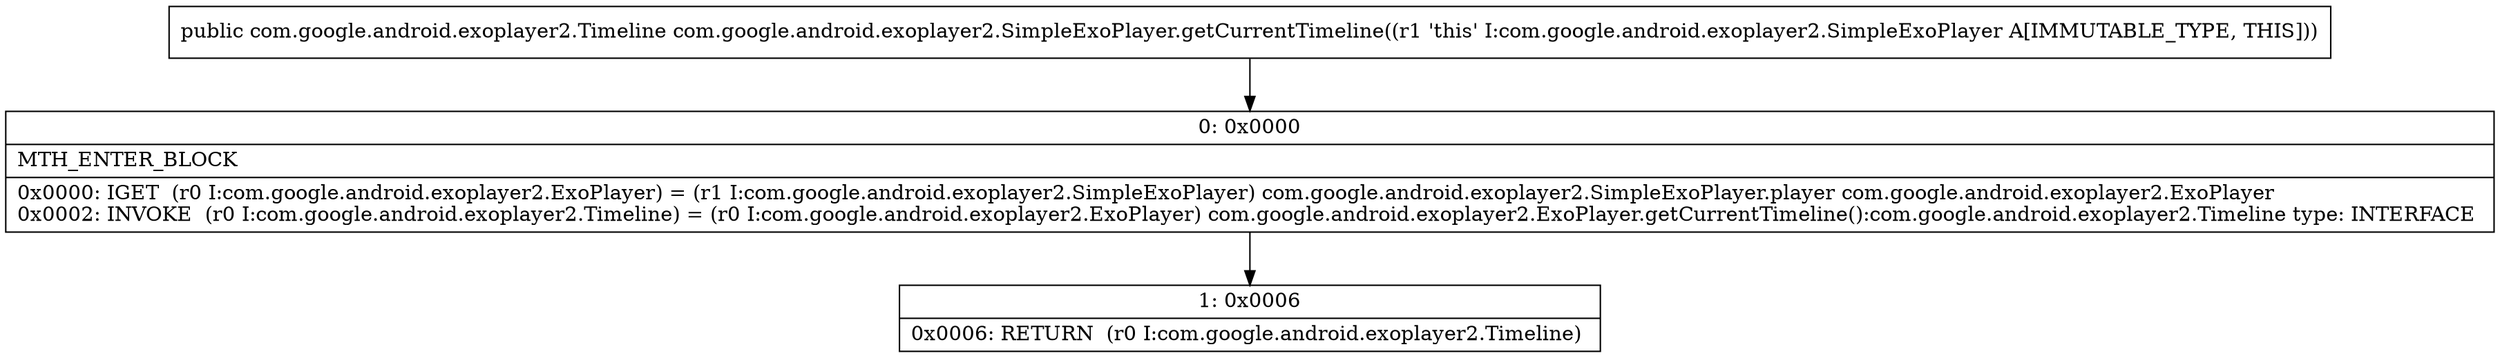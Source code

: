 digraph "CFG forcom.google.android.exoplayer2.SimpleExoPlayer.getCurrentTimeline()Lcom\/google\/android\/exoplayer2\/Timeline;" {
Node_0 [shape=record,label="{0\:\ 0x0000|MTH_ENTER_BLOCK\l|0x0000: IGET  (r0 I:com.google.android.exoplayer2.ExoPlayer) = (r1 I:com.google.android.exoplayer2.SimpleExoPlayer) com.google.android.exoplayer2.SimpleExoPlayer.player com.google.android.exoplayer2.ExoPlayer \l0x0002: INVOKE  (r0 I:com.google.android.exoplayer2.Timeline) = (r0 I:com.google.android.exoplayer2.ExoPlayer) com.google.android.exoplayer2.ExoPlayer.getCurrentTimeline():com.google.android.exoplayer2.Timeline type: INTERFACE \l}"];
Node_1 [shape=record,label="{1\:\ 0x0006|0x0006: RETURN  (r0 I:com.google.android.exoplayer2.Timeline) \l}"];
MethodNode[shape=record,label="{public com.google.android.exoplayer2.Timeline com.google.android.exoplayer2.SimpleExoPlayer.getCurrentTimeline((r1 'this' I:com.google.android.exoplayer2.SimpleExoPlayer A[IMMUTABLE_TYPE, THIS])) }"];
MethodNode -> Node_0;
Node_0 -> Node_1;
}

